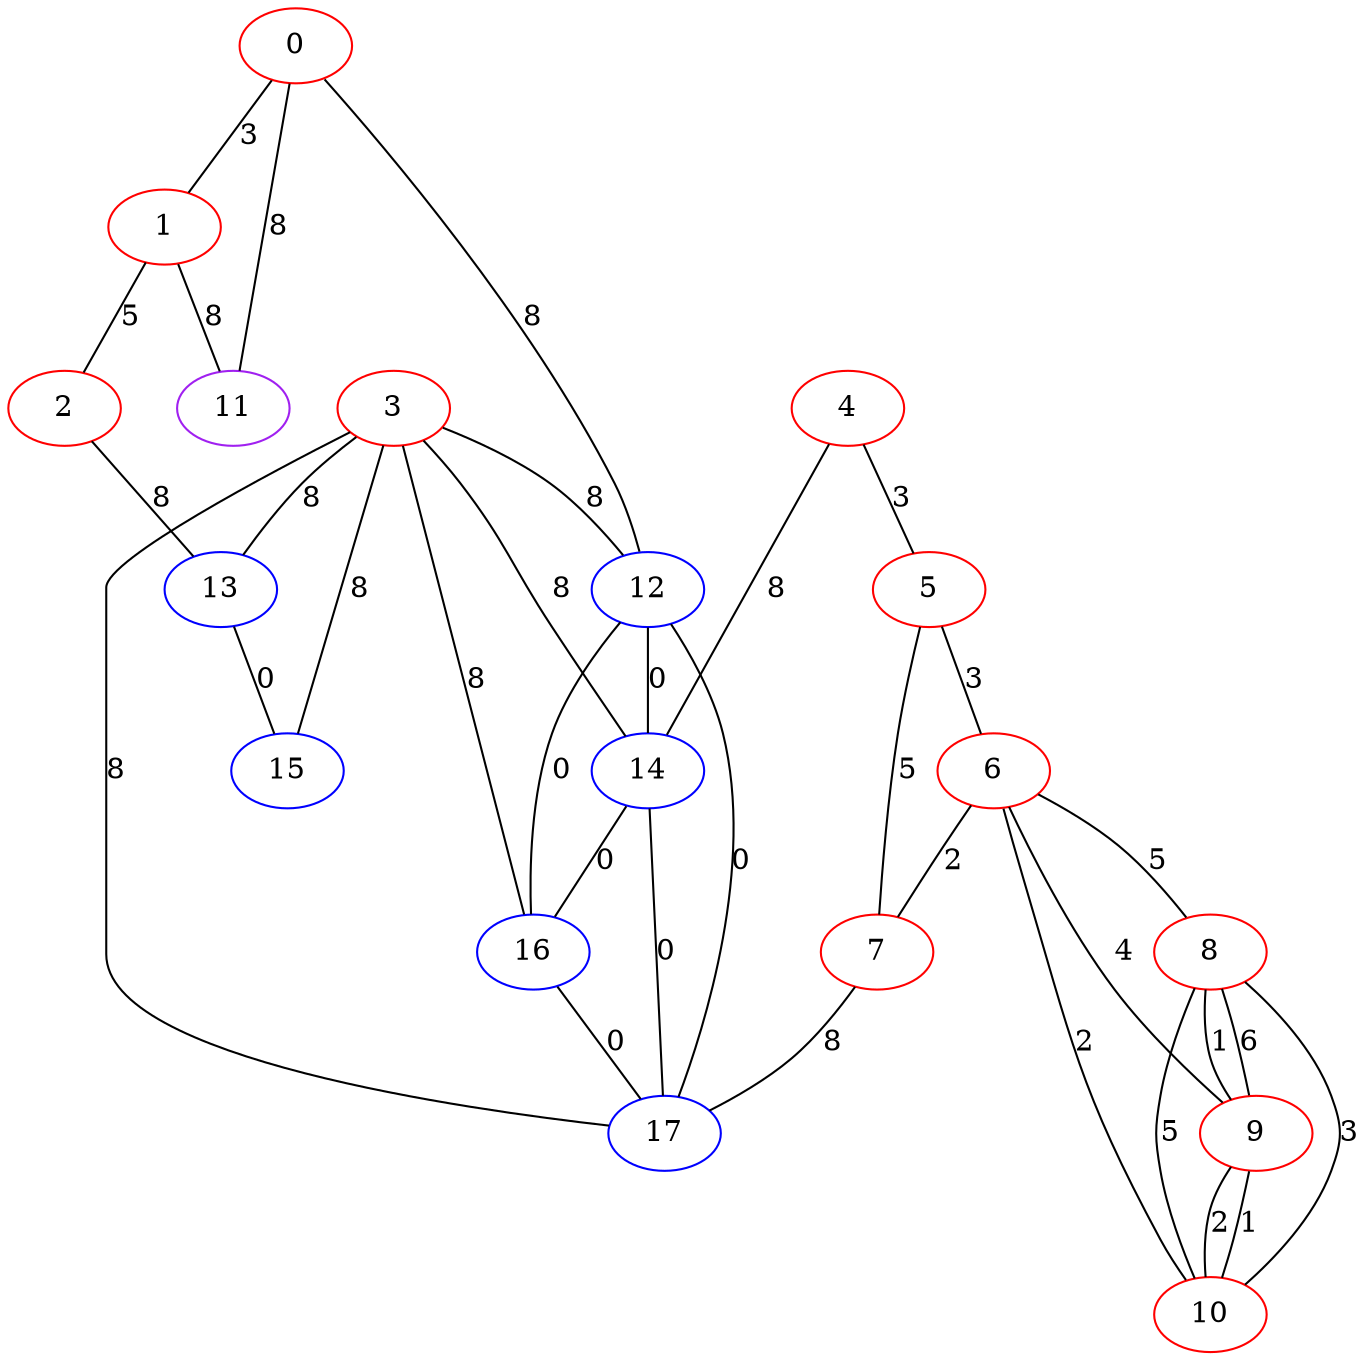 graph "" {
0 [color=red, weight=1];
1 [color=red, weight=1];
2 [color=red, weight=1];
3 [color=red, weight=1];
4 [color=red, weight=1];
5 [color=red, weight=1];
6 [color=red, weight=1];
7 [color=red, weight=1];
8 [color=red, weight=1];
9 [color=red, weight=1];
10 [color=red, weight=1];
11 [color=purple, weight=4];
12 [color=blue, weight=3];
13 [color=blue, weight=3];
14 [color=blue, weight=3];
15 [color=blue, weight=3];
16 [color=blue, weight=3];
17 [color=blue, weight=3];
0 -- 1  [key=0, label=3];
0 -- 11  [key=0, label=8];
0 -- 12  [key=0, label=8];
1 -- 2  [key=0, label=5];
1 -- 11  [key=0, label=8];
2 -- 13  [key=0, label=8];
3 -- 12  [key=0, label=8];
3 -- 13  [key=0, label=8];
3 -- 14  [key=0, label=8];
3 -- 15  [key=0, label=8];
3 -- 16  [key=0, label=8];
3 -- 17  [key=0, label=8];
4 -- 5  [key=0, label=3];
4 -- 14  [key=0, label=8];
5 -- 6  [key=0, label=3];
5 -- 7  [key=0, label=5];
6 -- 8  [key=0, label=5];
6 -- 9  [key=0, label=4];
6 -- 10  [key=0, label=2];
6 -- 7  [key=0, label=2];
7 -- 17  [key=0, label=8];
8 -- 9  [key=0, label=6];
8 -- 9  [key=1, label=1];
8 -- 10  [key=0, label=5];
8 -- 10  [key=1, label=3];
9 -- 10  [key=0, label=1];
9 -- 10  [key=1, label=2];
12 -- 16  [key=0, label=0];
12 -- 17  [key=0, label=0];
12 -- 14  [key=0, label=0];
13 -- 15  [key=0, label=0];
14 -- 16  [key=0, label=0];
14 -- 17  [key=0, label=0];
16 -- 17  [key=0, label=0];
}
